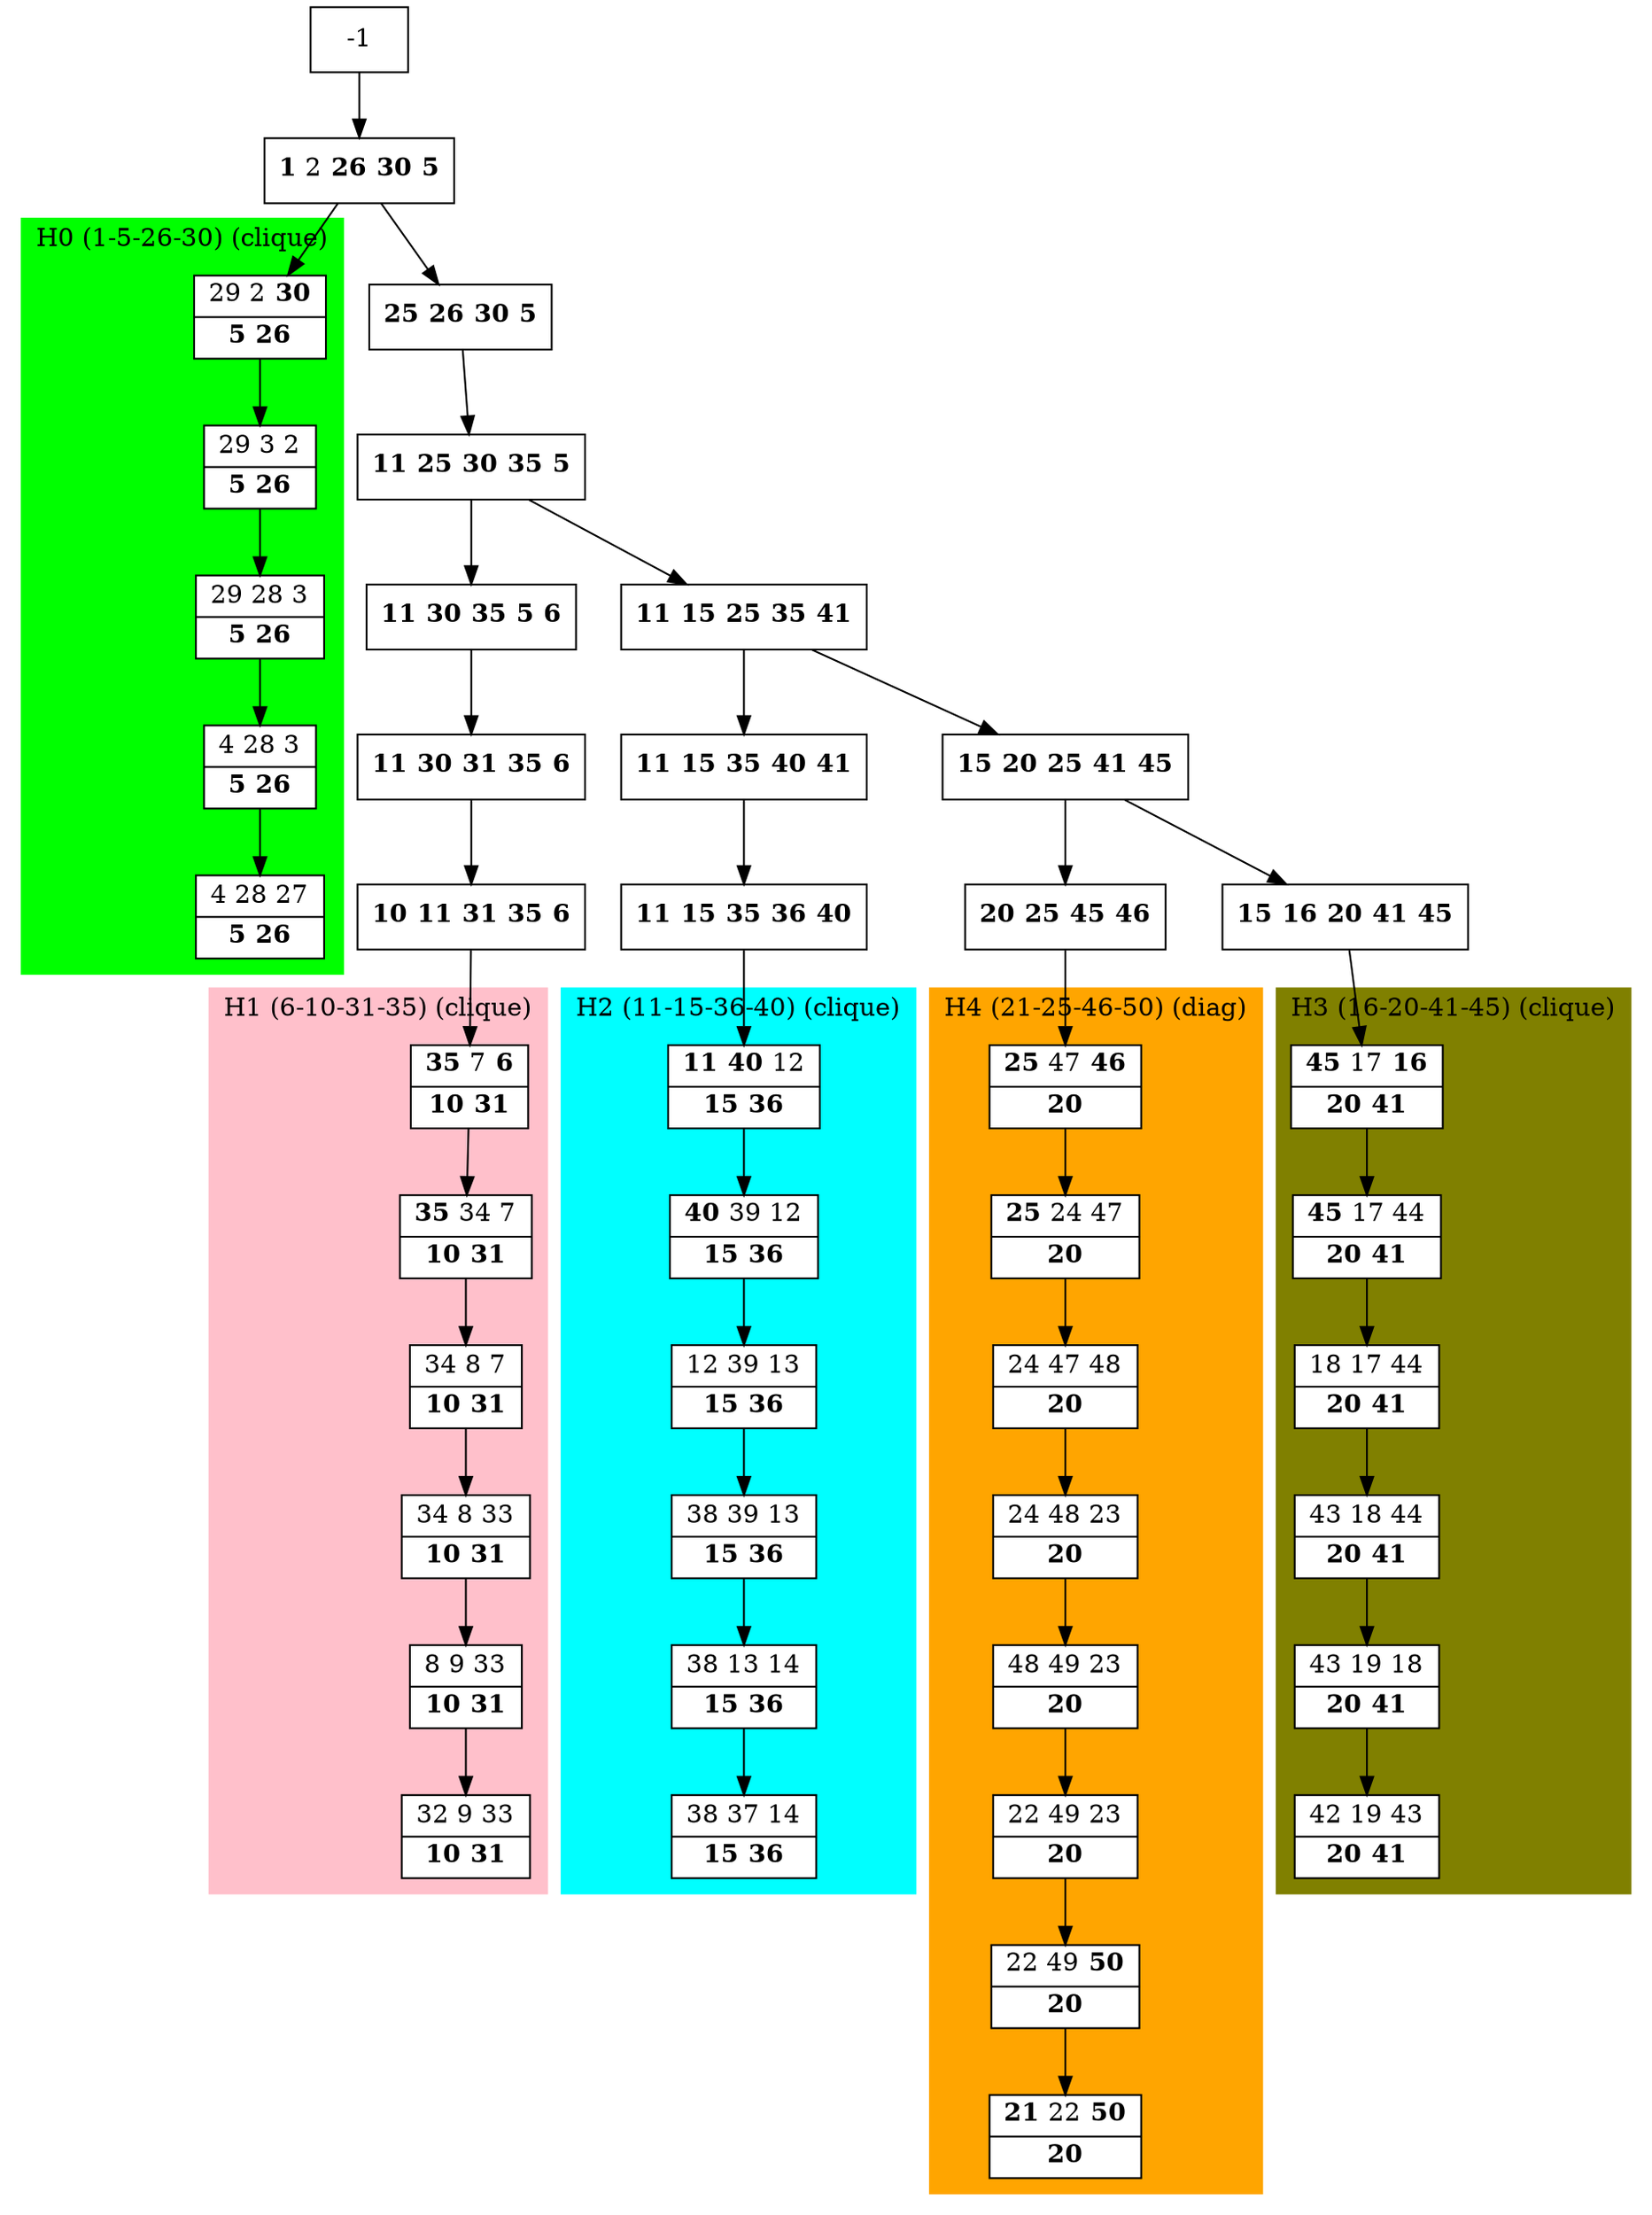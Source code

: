 digraph G {
    node [shape=box];
    subgraph cluster0 {
        node [style=filled,fillcolor=white];
        labeljust="l";
        style=filled;
        color=lime;
        H0_1 -> H0_2 -> H0_3 -> H0_4 -> H0_5;
        label="H0 (1-5-26-30) (clique)";
    }
    subgraph cluster1 {
        node [style=filled,fillcolor=white];
        labeljust="l";
        style=filled;
        color=pink;
        H1_0 -> H1_1 -> H1_2 -> H1_3 -> H1_4 -> H1_5;
        label="H1 (6-10-31-35) (clique)";
    }
    subgraph cluster2 {
        node [style=filled,fillcolor=white];
        labeljust="l";
        style=filled;
        color=cyan;
        H2_0 -> H2_1 -> H2_2 -> H2_3 -> H2_4 -> H2_5;
        label="H2 (11-15-36-40) (clique)";
    }
    subgraph cluster3 {
        node [style=filled,fillcolor=white];
        labeljust="l";
        style=filled;
        color=olive;
        H3_0 -> H3_1 -> H3_2 -> H3_3 -> H3_4 -> H3_5;
        label="H3 (16-20-41-45) (clique)";
    }
    subgraph cluster4 {
        node [style=filled,fillcolor=white];
        labeljust="l";
        style=filled;
        color=orange;
        H4_7 -> H4_6 -> H4_5 -> H4_4 -> H4_3 -> H4_2 -> H4_1 -> H4_0;
        label="H4 (21-25-46-50) (diag)";
    }
     1 [shape=record,label= <{ <b>1</b> 2 <b>26</b> <b>30</b> <b>5</b>}> ];
     -1  ->  1;
     H0_1 [shape=record,label= <{ 29 2 <b>30</b>|  <b>5</b> <b>26</b>}> ];
     1  ->  H0_1;
     H0_2 [shape=record,label= <{ 29 3 2|  <b>5</b> <b>26</b>}> ];
     H0_3 [shape=record,label= <{ 29 28 3|  <b>5</b> <b>26</b>}> ];
     H0_4 [shape=record,label= <{ 4 28 3|  <b>5</b> <b>26</b>}> ];
     H0_5 [shape=record,label= <{ 4 28 27|  <b>5</b> <b>26</b>}> ];
     37 [shape=record,label= <{ <b>25</b> <b>26</b> <b>30</b> <b>5</b>}> ];
     1  ->  37;
     18 [shape=record,label= <{ <b>11</b> <b>25</b> <b>30</b> <b>35</b> <b>5</b>}> ];
     37  ->  18;
     9 [shape=record,label= <{ <b>11</b> <b>30</b> <b>35</b> <b>5</b> <b>6</b>}> ];
     18  ->  9;
     10 [shape=record,label= <{ <b>11</b> <b>30</b> <b>31</b> <b>35</b> <b>6</b>}> ];
     9  ->  10;
     11 [shape=record,label= <{ <b>10</b> <b>11</b> <b>31</b> <b>35</b> <b>6</b>}> ];
     10  ->  11;
     H1_0 [shape=record,label= <{ <b>35</b> 7 <b>6</b>|  <b>10</b> <b>31</b>}> ];
     11  ->  H1_0;
     H1_1 [shape=record,label= <{ <b>35</b> 34 7|  <b>10</b> <b>31</b>}> ];
     H1_2 [shape=record,label= <{ 34 8 7|  <b>10</b> <b>31</b>}> ];
     H1_3 [shape=record,label= <{ 34 8 33|  <b>10</b> <b>31</b>}> ];
     H1_4 [shape=record,label= <{ 8 9 33|  <b>10</b> <b>31</b>}> ];
     H1_5 [shape=record,label= <{ 32 9 33|  <b>10</b> <b>31</b>}> ];
     19 [shape=record,label= <{ <b>11</b> <b>15</b> <b>25</b> <b>35</b> <b>41</b>}> ];
     18  ->  19;
     20 [shape=record,label= <{ <b>11</b> <b>15</b> <b>35</b> <b>40</b> <b>41</b>}> ];
     19  ->  20;
     21 [shape=record,label= <{ <b>11</b> <b>15</b> <b>35</b> <b>36</b> <b>40</b>}> ];
     20  ->  21;
     H2_0 [shape=record,label= <{ <b>11</b> <b>40</b> 12|  <b>15</b> <b>36</b>}> ];
     21  ->  H2_0;
     H2_1 [shape=record,label= <{ <b>40</b> 39 12|  <b>15</b> <b>36</b>}> ];
     H2_2 [shape=record,label= <{ 12 39 13|  <b>15</b> <b>36</b>}> ];
     H2_3 [shape=record,label= <{ 38 39 13|  <b>15</b> <b>36</b>}> ];
     H2_4 [shape=record,label= <{ 38 13 14|  <b>15</b> <b>36</b>}> ];
     H2_5 [shape=record,label= <{ 38 37 14|  <b>15</b> <b>36</b>}> ];
     28 [shape=record,label= <{ <b>15</b> <b>20</b> <b>25</b> <b>41</b> <b>45</b>}> ];
     19  ->  28;
     36 [shape=record,label= <{ <b>20</b> <b>25</b> <b>45</b> <b>46</b>}> ];
     28  ->  36;
     H4_7 [shape=record,label= <{ <b>25</b> 47 <b>46</b>|  <b>20</b>}> ];
     36  ->  H4_7;
     H4_6 [shape=record,label= <{ <b>25</b> 24 47|  <b>20</b>}> ];
     H4_5 [shape=record,label= <{ 24 47 48|  <b>20</b>}> ];
     H4_4 [shape=record,label= <{ 24 48 23|  <b>20</b>}> ];
     H4_3 [shape=record,label= <{ 48 49 23|  <b>20</b>}> ];
     H4_2 [shape=record,label= <{ 22 49 23|  <b>20</b>}> ];
     H4_1 [shape=record,label= <{ 22 49 <b>50</b>|  <b>20</b>}> ];
     H4_0 [shape=record,label= <{ <b>21</b> 22 <b>50</b>|  <b>20</b>}> ];
     30 [shape=record,label= <{ <b>15</b> <b>16</b> <b>20</b> <b>41</b> <b>45</b>}> ];
     28  ->  30;
     H3_0 [shape=record,label= <{ <b>45</b> 17 <b>16</b>|  <b>20</b> <b>41</b>}> ];
     30  ->  H3_0;
     H3_1 [shape=record,label= <{ <b>45</b> 17 44|  <b>20</b> <b>41</b>}> ];
     H3_2 [shape=record,label= <{ 18 17 44|  <b>20</b> <b>41</b>}> ];
     H3_3 [shape=record,label= <{ 43 18 44|  <b>20</b> <b>41</b>}> ];
     H3_4 [shape=record,label= <{ 43 19 18|  <b>20</b> <b>41</b>}> ];
     H3_5 [shape=record,label= <{ 42 19 43|  <b>20</b> <b>41</b>}> ];
}
